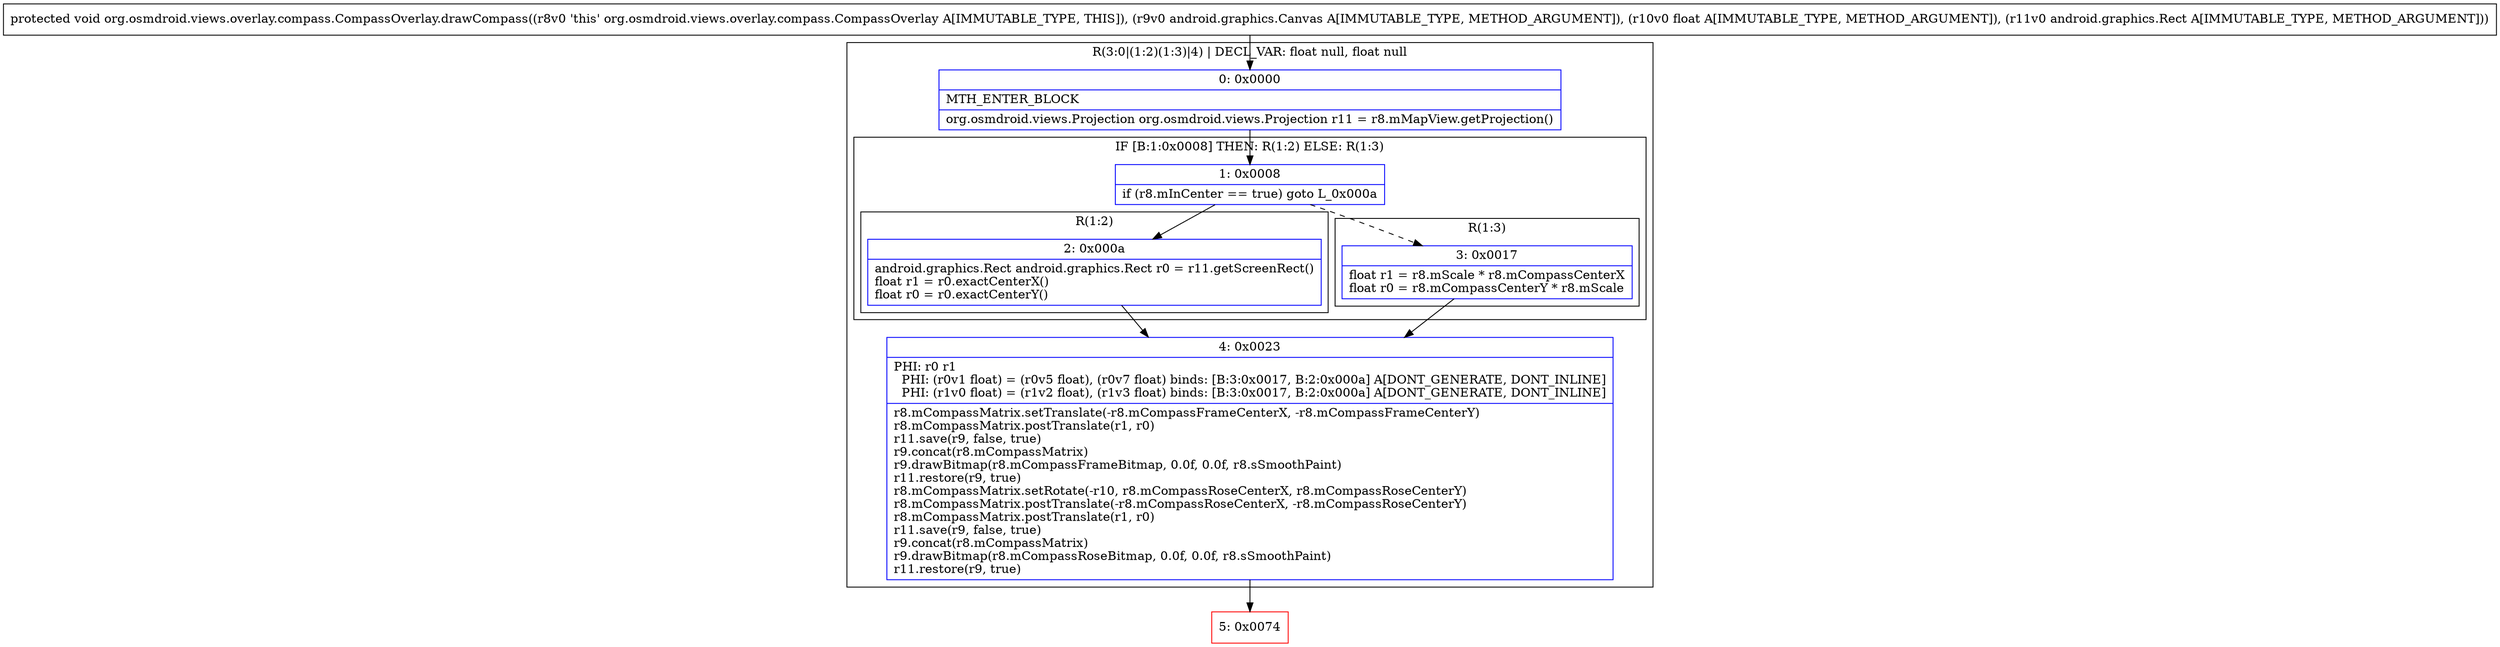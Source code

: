 digraph "CFG fororg.osmdroid.views.overlay.compass.CompassOverlay.drawCompass(Landroid\/graphics\/Canvas;FLandroid\/graphics\/Rect;)V" {
subgraph cluster_Region_1930022888 {
label = "R(3:0|(1:2)(1:3)|4) | DECL_VAR: float null, float null\l";
node [shape=record,color=blue];
Node_0 [shape=record,label="{0\:\ 0x0000|MTH_ENTER_BLOCK\l|org.osmdroid.views.Projection org.osmdroid.views.Projection r11 = r8.mMapView.getProjection()\l}"];
subgraph cluster_IfRegion_1937632959 {
label = "IF [B:1:0x0008] THEN: R(1:2) ELSE: R(1:3)";
node [shape=record,color=blue];
Node_1 [shape=record,label="{1\:\ 0x0008|if (r8.mInCenter == true) goto L_0x000a\l}"];
subgraph cluster_Region_489996120 {
label = "R(1:2)";
node [shape=record,color=blue];
Node_2 [shape=record,label="{2\:\ 0x000a|android.graphics.Rect android.graphics.Rect r0 = r11.getScreenRect()\lfloat r1 = r0.exactCenterX()\lfloat r0 = r0.exactCenterY()\l}"];
}
subgraph cluster_Region_806454651 {
label = "R(1:3)";
node [shape=record,color=blue];
Node_3 [shape=record,label="{3\:\ 0x0017|float r1 = r8.mScale * r8.mCompassCenterX\lfloat r0 = r8.mCompassCenterY * r8.mScale\l}"];
}
}
Node_4 [shape=record,label="{4\:\ 0x0023|PHI: r0 r1 \l  PHI: (r0v1 float) = (r0v5 float), (r0v7 float) binds: [B:3:0x0017, B:2:0x000a] A[DONT_GENERATE, DONT_INLINE]\l  PHI: (r1v0 float) = (r1v2 float), (r1v3 float) binds: [B:3:0x0017, B:2:0x000a] A[DONT_GENERATE, DONT_INLINE]\l|r8.mCompassMatrix.setTranslate(\-r8.mCompassFrameCenterX, \-r8.mCompassFrameCenterY)\lr8.mCompassMatrix.postTranslate(r1, r0)\lr11.save(r9, false, true)\lr9.concat(r8.mCompassMatrix)\lr9.drawBitmap(r8.mCompassFrameBitmap, 0.0f, 0.0f, r8.sSmoothPaint)\lr11.restore(r9, true)\lr8.mCompassMatrix.setRotate(\-r10, r8.mCompassRoseCenterX, r8.mCompassRoseCenterY)\lr8.mCompassMatrix.postTranslate(\-r8.mCompassRoseCenterX, \-r8.mCompassRoseCenterY)\lr8.mCompassMatrix.postTranslate(r1, r0)\lr11.save(r9, false, true)\lr9.concat(r8.mCompassMatrix)\lr9.drawBitmap(r8.mCompassRoseBitmap, 0.0f, 0.0f, r8.sSmoothPaint)\lr11.restore(r9, true)\l}"];
}
Node_5 [shape=record,color=red,label="{5\:\ 0x0074}"];
MethodNode[shape=record,label="{protected void org.osmdroid.views.overlay.compass.CompassOverlay.drawCompass((r8v0 'this' org.osmdroid.views.overlay.compass.CompassOverlay A[IMMUTABLE_TYPE, THIS]), (r9v0 android.graphics.Canvas A[IMMUTABLE_TYPE, METHOD_ARGUMENT]), (r10v0 float A[IMMUTABLE_TYPE, METHOD_ARGUMENT]), (r11v0 android.graphics.Rect A[IMMUTABLE_TYPE, METHOD_ARGUMENT])) }"];
MethodNode -> Node_0;
Node_0 -> Node_1;
Node_1 -> Node_2;
Node_1 -> Node_3[style=dashed];
Node_2 -> Node_4;
Node_3 -> Node_4;
Node_4 -> Node_5;
}

